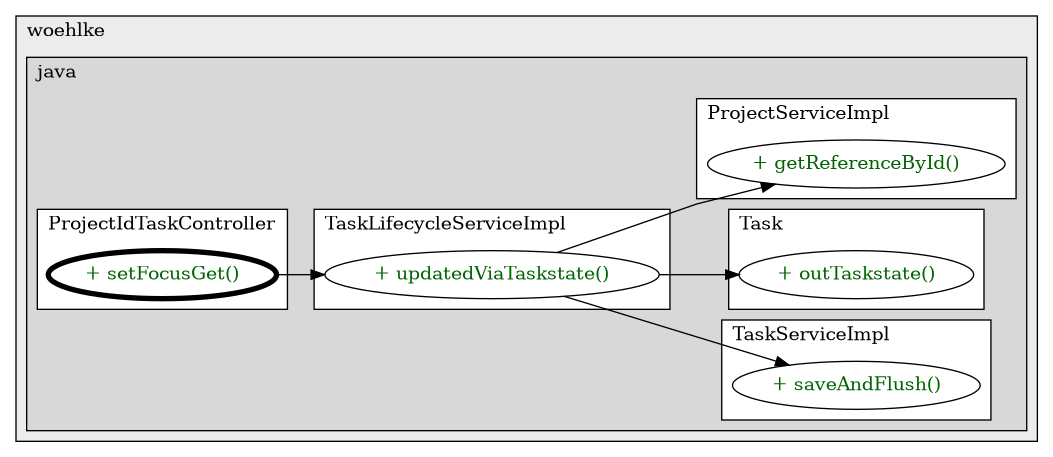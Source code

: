 @startuml

/' diagram meta data start
config=CallConfiguration;
{
  "rootMethod": "org.woehlke.java.simpleworklist.domain.ProjectIdTaskController#setFocusGet(Project,UserSessionBean,Task,String,Model)",
  "projectClassification": {
    "searchMode": "OpenProject", // OpenProject, AllProjects
    "includedProjects": "",
    "pathEndKeywords": "*.impl",
    "isClientPath": "",
    "isClientName": "",
    "isTestPath": "",
    "isTestName": "",
    "isMappingPath": "",
    "isMappingName": "",
    "isDataAccessPath": "",
    "isDataAccessName": "",
    "isDataStructurePath": "",
    "isDataStructureName": "",
    "isInterfaceStructuresPath": "",
    "isInterfaceStructuresName": "",
    "isEntryPointPath": "",
    "isEntryPointName": "",
    "treatFinalFieldsAsMandatory": false
  },
  "graphRestriction": {
    "classPackageExcludeFilter": "",
    "classPackageIncludeFilter": "",
    "classNameExcludeFilter": "",
    "classNameIncludeFilter": "",
    "methodNameExcludeFilter": "",
    "methodNameIncludeFilter": "",
    "removeByInheritance": "", // inheritance/annotation based filtering is done in a second step
    "removeByAnnotation": "",
    "removeByClassPackage": "", // cleanup the graph after inheritance/annotation based filtering is done
    "removeByClassName": "",
    "cutMappings": false,
    "cutEnum": true,
    "cutTests": true,
    "cutClient": true,
    "cutDataAccess": true,
    "cutInterfaceStructures": true,
    "cutDataStructures": true,
    "cutGetterAndSetter": true,
    "cutConstructors": true
  },
  "graphTraversal": {
    "forwardDepth": 3,
    "backwardDepth": 3,
    "classPackageExcludeFilter": "",
    "classPackageIncludeFilter": "",
    "classNameExcludeFilter": "",
    "classNameIncludeFilter": "",
    "methodNameExcludeFilter": "",
    "methodNameIncludeFilter": "",
    "hideMappings": false,
    "hideDataStructures": false,
    "hidePrivateMethods": true,
    "hideInterfaceCalls": true, // indirection: implementation -> interface (is hidden) -> implementation
    "onlyShowApplicationEntryPoints": false, // root node is included
    "useMethodCallsForStructureDiagram": "ForwardOnly" // ForwardOnly, BothDirections, No
  },
  "details": {
    "aggregation": "GroupByClass", // ByClass, GroupByClass, None
    "showMethodParametersTypes": false,
    "showMethodParametersNames": false,
    "showMethodReturnType": false,
    "showPackageLevels": 2,
    "showCallOrder": false,
    "edgeMode": "MethodsOnly", // TypesOnly, MethodsOnly, TypesAndMethods, MethodsAndDirectTypeUsage
    "showDetailedClassStructure": false
  },
  "rootClass": "org.woehlke.java.simpleworklist.domain.ProjectIdTaskController",
  "extensionCallbackMethod": "" // qualified.class.name#methodName - signature: public static String method(String)
}
diagram meta data end '/



digraph g {
    rankdir="LR"
    splines=polyline


'nodes
subgraph cluster_1513072491 {
   	label=woehlke
	labeljust=l
	fillcolor="#ececec"
	style=filled

   subgraph cluster_1573988037 {
   	label=java
	labeljust=l
	fillcolor="#d8d8d8"
	style=filled

   subgraph cluster_1533270679 {
   	label=TaskServiceImpl
	labeljust=l
	fillcolor=white
	style=filled

   TaskServiceImpl309352181XXXsaveAndFlush2599333[
	label="+ saveAndFlush()"
	style=filled
	fillcolor=white
	tooltip="TaskServiceImpl

null"
	fontcolor=darkgreen
];
}

subgraph cluster_1612583461 {
   	label=TaskLifecycleServiceImpl
	labeljust=l
	fillcolor=white
	style=filled

   TaskLifecycleServiceImpl79094691XXXupdatedViaTaskstate2599333[
	label="+ updatedViaTaskstate()"
	style=filled
	fillcolor=white
	tooltip="TaskLifecycleServiceImpl

null"
	fontcolor=darkgreen
];
}

subgraph cluster_2046388601 {
   	label=ProjectIdTaskController
	labeljust=l
	fillcolor=white
	style=filled

   ProjectIdTaskController720069294XXXsetFocusGet2136742487[
	label="+ setFocusGet()"
	style=filled
	fillcolor=white
	tooltip="ProjectIdTaskController

null"
	penwidth=4
	fontcolor=darkgreen
];
}

subgraph cluster_308398869 {
   	label=Task
	labeljust=l
	fillcolor=white
	style=filled

   Task177572226XXXoutTaskstate0[
	label="+ outTaskstate()"
	style=filled
	fillcolor=white
	tooltip="Task

null"
	fontcolor=darkgreen
];
}

subgraph cluster_850699231 {
   	label=ProjectServiceImpl
	labeljust=l
	fillcolor=white
	style=filled

   ProjectServiceImpl139031465XXXgetReferenceById3327612[
	label="+ getReferenceById()"
	style=filled
	fillcolor=white
	tooltip="ProjectServiceImpl

null"
	fontcolor=darkgreen
];
}
}
}

'edges
ProjectIdTaskController720069294XXXsetFocusGet2136742487 -> TaskLifecycleServiceImpl79094691XXXupdatedViaTaskstate2599333;
TaskLifecycleServiceImpl79094691XXXupdatedViaTaskstate2599333 -> ProjectServiceImpl139031465XXXgetReferenceById3327612;
TaskLifecycleServiceImpl79094691XXXupdatedViaTaskstate2599333 -> Task177572226XXXoutTaskstate0;
TaskLifecycleServiceImpl79094691XXXupdatedViaTaskstate2599333 -> TaskServiceImpl309352181XXXsaveAndFlush2599333;

}
@enduml
